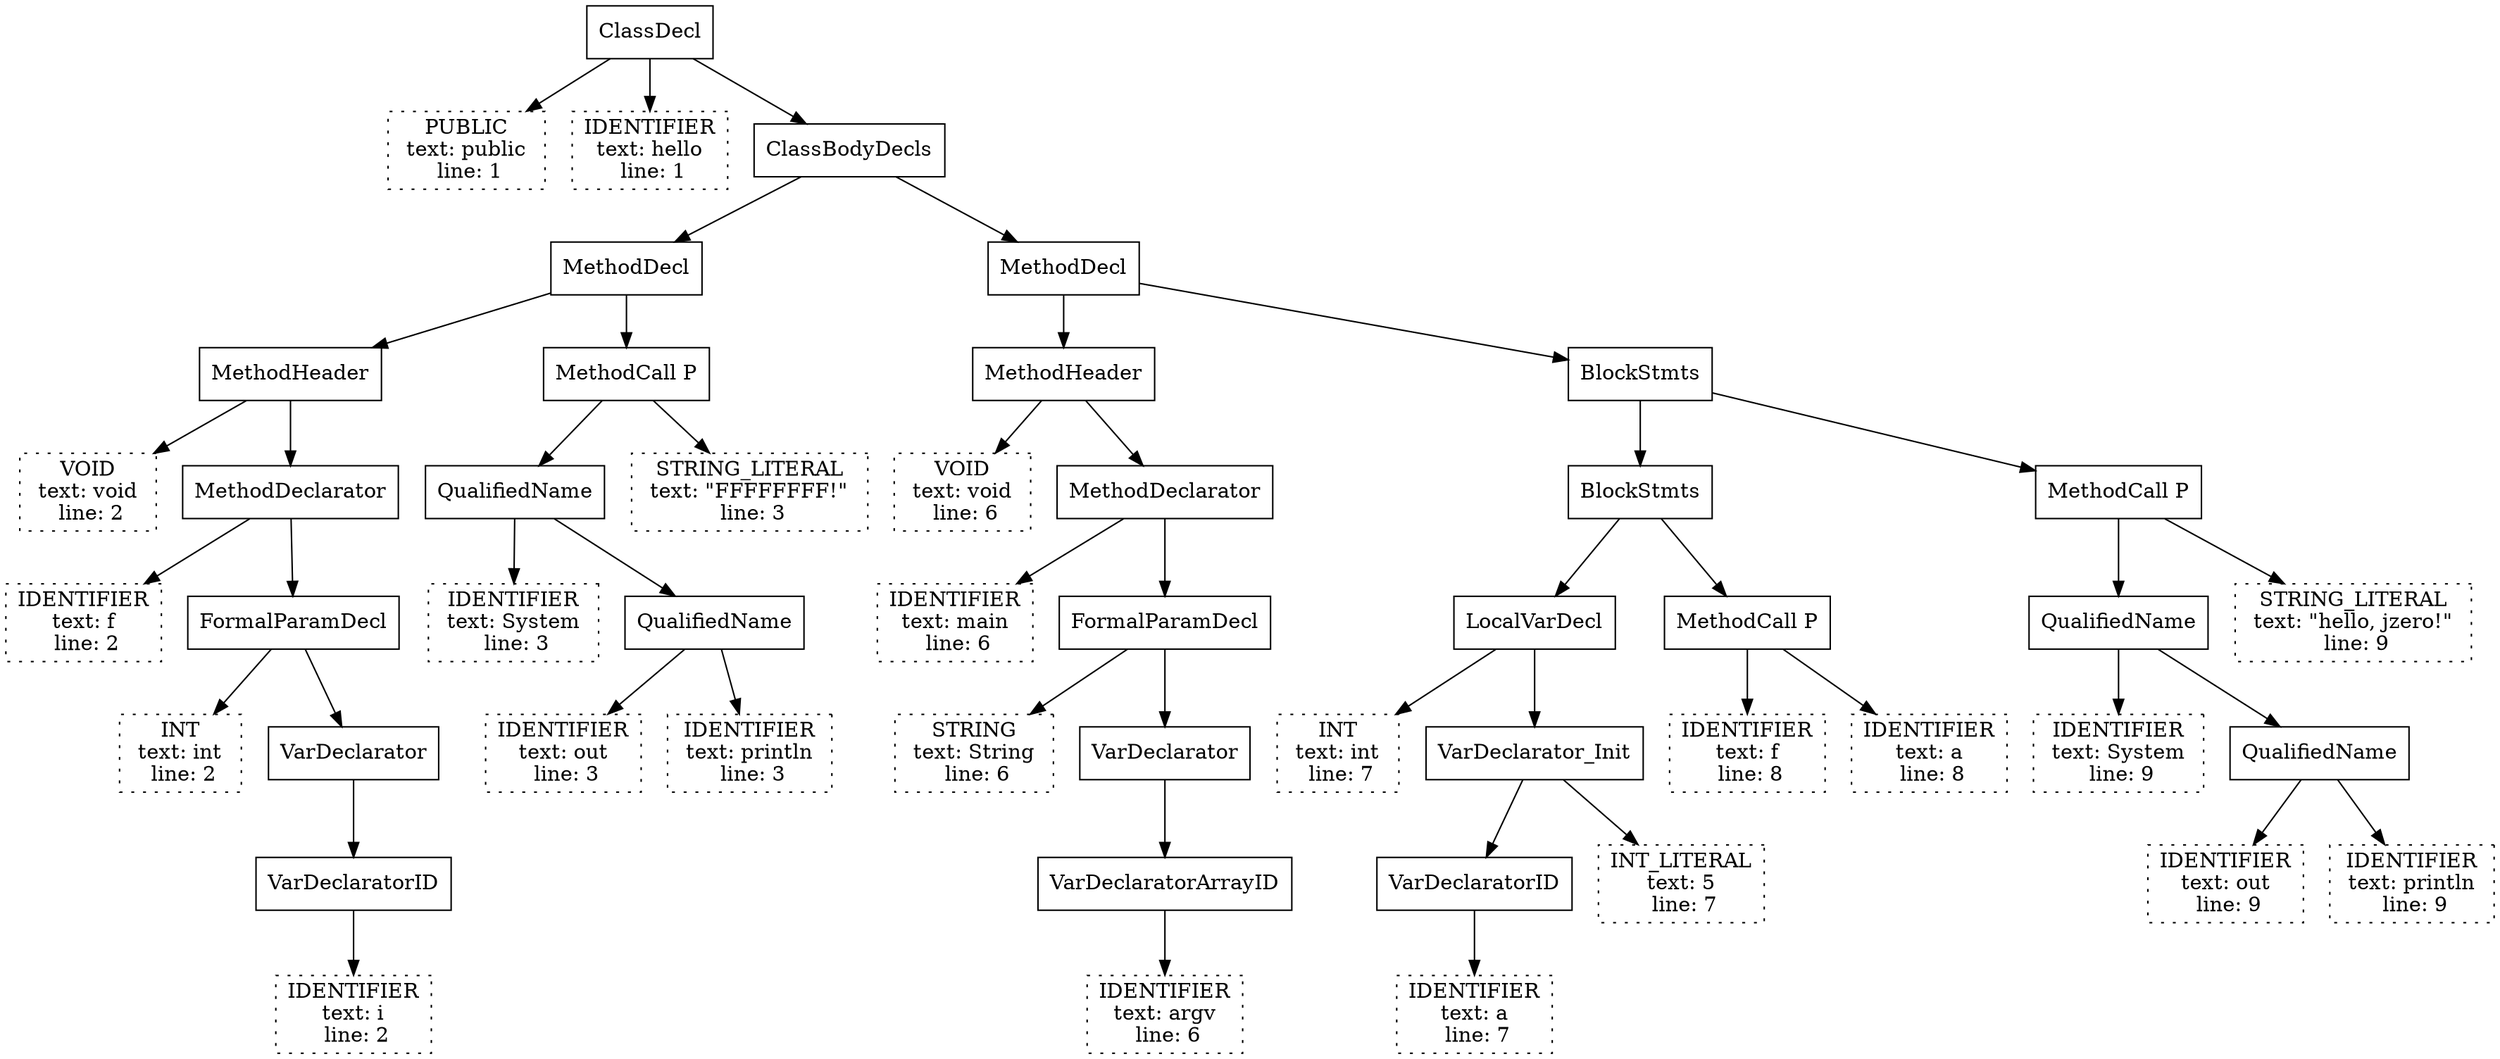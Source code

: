 digraph {
	N0 [shape=rectangle label=<ClassDecl>]
	N1 [shape=rectangle style=dotted label=<PUBLIC<br/> text: public <br/> line: 1>]
	N0 -> N1
	N2 [shape=rectangle style=dotted label=<IDENTIFIER<br/> text: hello <br/> line: 1>]
	N0 -> N2
	N3 [shape=rectangle label=<ClassBodyDecls>]
	N0 -> N3
	N4 [shape=rectangle label=<MethodDecl>]
	N3 -> N4
	N5 [shape=rectangle label=<MethodHeader>]
	N4 -> N5
	N6 [shape=rectangle style=dotted label=<VOID<br/> text: void <br/> line: 2>]
	N5 -> N6
	N7 [shape=rectangle label=<MethodDeclarator>]
	N5 -> N7
	N8 [shape=rectangle style=dotted label=<IDENTIFIER<br/> text: f <br/> line: 2>]
	N7 -> N8
	N9 [shape=rectangle label=<FormalParamDecl>]
	N7 -> N9
	N10 [shape=rectangle style=dotted label=<INT<br/> text: int <br/> line: 2>]
	N9 -> N10
	N11 [shape=rectangle label=<VarDeclarator>]
	N9 -> N11
	N12 [shape=rectangle label=<VarDeclaratorID>]
	N11 -> N12
	N13 [shape=rectangle style=dotted label=<IDENTIFIER<br/> text: i <br/> line: 2>]
	N12 -> N13
	N14 [shape=rectangle label=<MethodCall P>]
	N4 -> N14
	N15 [shape=rectangle label=<QualifiedName>]
	N14 -> N15
	N16 [shape=rectangle style=dotted label=<IDENTIFIER<br/> text: System <br/> line: 3>]
	N15 -> N16
	N17 [shape=rectangle label=<QualifiedName>]
	N15 -> N17
	N18 [shape=rectangle style=dotted label=<IDENTIFIER<br/> text: out <br/> line: 3>]
	N17 -> N18
	N19 [shape=rectangle style=dotted label=<IDENTIFIER<br/> text: println <br/> line: 3>]
	N17 -> N19
	N20 [shape=rectangle style=dotted label=<STRING_LITERAL<br/> text: "FFFFFFFF!" <br/> line: 3>]
	N14 -> N20
	N21 [shape=rectangle label=<MethodDecl>]
	N3 -> N21
	N22 [shape=rectangle label=<MethodHeader>]
	N21 -> N22
	N23 [shape=rectangle style=dotted label=<VOID<br/> text: void <br/> line: 6>]
	N22 -> N23
	N24 [shape=rectangle label=<MethodDeclarator>]
	N22 -> N24
	N25 [shape=rectangle style=dotted label=<IDENTIFIER<br/> text: main <br/> line: 6>]
	N24 -> N25
	N26 [shape=rectangle label=<FormalParamDecl>]
	N24 -> N26
	N27 [shape=rectangle style=dotted label=<STRING<br/> text: String <br/> line: 6>]
	N26 -> N27
	N28 [shape=rectangle label=<VarDeclarator>]
	N26 -> N28
	N29 [shape=rectangle label=<VarDeclaratorArrayID>]
	N28 -> N29
	N30 [shape=rectangle style=dotted label=<IDENTIFIER<br/> text: argv <br/> line: 6>]
	N29 -> N30
	N31 [shape=rectangle label=<BlockStmts>]
	N21 -> N31
	N32 [shape=rectangle label=<BlockStmts>]
	N31 -> N32
	N33 [shape=rectangle label=<LocalVarDecl>]
	N32 -> N33
	N34 [shape=rectangle style=dotted label=<INT<br/> text: int <br/> line: 7>]
	N33 -> N34
	N35 [shape=rectangle label=<VarDeclarator_Init>]
	N33 -> N35
	N36 [shape=rectangle label=<VarDeclaratorID>]
	N35 -> N36
	N37 [shape=rectangle style=dotted label=<IDENTIFIER<br/> text: a <br/> line: 7>]
	N36 -> N37
	N38 [shape=rectangle style=dotted label=<INT_LITERAL<br/> text: 5 <br/> line: 7>]
	N35 -> N38
	N39 [shape=rectangle label=<MethodCall P>]
	N32 -> N39
	N40 [shape=rectangle style=dotted label=<IDENTIFIER<br/> text: f <br/> line: 8>]
	N39 -> N40
	N41 [shape=rectangle style=dotted label=<IDENTIFIER<br/> text: a <br/> line: 8>]
	N39 -> N41
	N42 [shape=rectangle label=<MethodCall P>]
	N31 -> N42
	N43 [shape=rectangle label=<QualifiedName>]
	N42 -> N43
	N44 [shape=rectangle style=dotted label=<IDENTIFIER<br/> text: System <br/> line: 9>]
	N43 -> N44
	N45 [shape=rectangle label=<QualifiedName>]
	N43 -> N45
	N46 [shape=rectangle style=dotted label=<IDENTIFIER<br/> text: out <br/> line: 9>]
	N45 -> N46
	N47 [shape=rectangle style=dotted label=<IDENTIFIER<br/> text: println <br/> line: 9>]
	N45 -> N47
	N48 [shape=rectangle style=dotted label=<STRING_LITERAL<br/> text: "hello, jzero!" <br/> line: 9>]
	N42 -> N48
}
